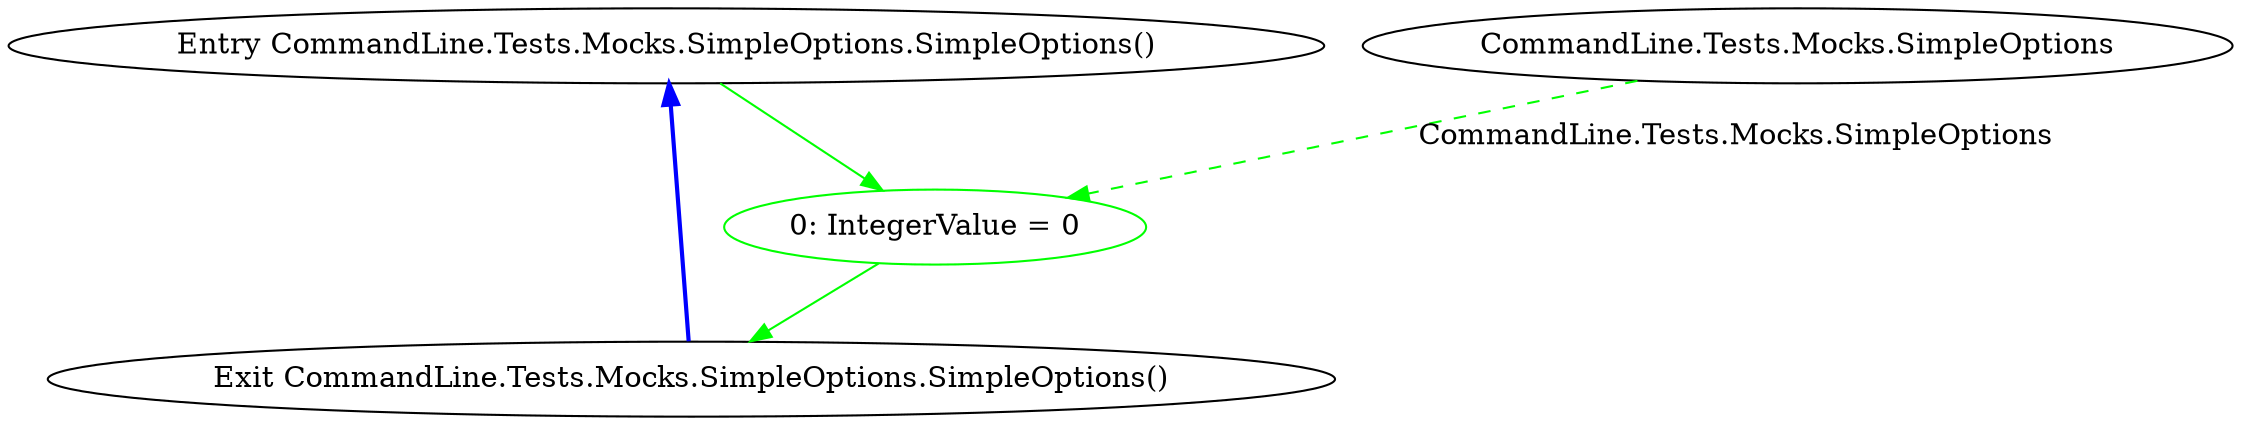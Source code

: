 digraph  {
m0_0 [cluster="CommandLine.Tests.Mocks.SimpleOptions.SimpleOptions()", file="SimpleOptions.cs", label="Entry CommandLine.Tests.Mocks.SimpleOptions.SimpleOptions()", span="35-35"];
m0_1 [cluster="CommandLine.Tests.Mocks.SimpleOptions.SimpleOptions()", color=green, community=0, file="SimpleOptions.cs", label="0: IntegerValue = 0", span="37-37"];
m0_2 [cluster="CommandLine.Tests.Mocks.SimpleOptions.SimpleOptions()", file="SimpleOptions.cs", label="Exit CommandLine.Tests.Mocks.SimpleOptions.SimpleOptions()", span="35-35"];
m0_3 [file="SimpleOptions.cs", label="CommandLine.Tests.Mocks.SimpleOptions", span=""];
m0_0 -> m0_1  [color=green, key=0, style=solid];
m0_1 -> m0_2  [color=green, key=0, style=solid];
m0_2 -> m0_0  [color=blue, key=0, style=bold];
m0_3 -> m0_1  [color=green, key=1, label="CommandLine.Tests.Mocks.SimpleOptions", style=dashed];
}
